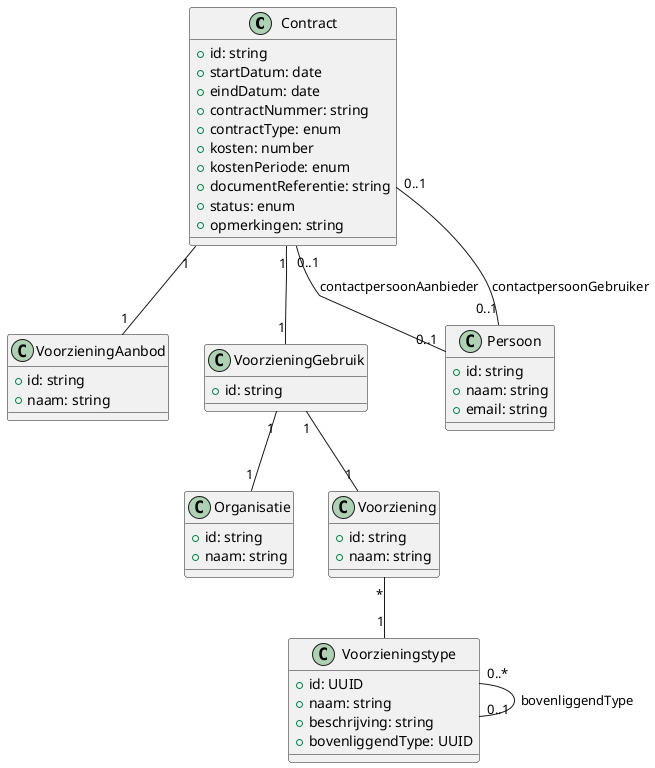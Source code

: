 @startuml Softwarecatalogus

' Klassen definities
class Contract {
  +id: string
  +startDatum: date
  +eindDatum: date
  +contractNummer: string
  +contractType: enum
  +kosten: number
  +kostenPeriode: enum
  +documentReferentie: string
  +status: enum
  +opmerkingen: string
}

class VoorzieningAanbod {
  +id: string
  +naam: string
}

class VoorzieningGebruik {
  +id: string
}

class Organisatie {
  +id: string
  +naam: string
}

class Voorziening {
  +id: string
  +naam: string
}

class Persoon {
  +id: string
  +naam: string
  +email: string
}

class Voorzieningstype {
  +id: UUID
  +naam: string
  +beschrijving: string
  +bovenliggendType: UUID
}

' Relaties
Contract "1" -- "1" VoorzieningAanbod
Contract "1" -- "1" VoorzieningGebruik
Contract "0..1" -- "0..1" Persoon : contactpersoonAanbieder
Contract "0..1" -- "0..1" Persoon : contactpersoonGebruiker
VoorzieningGebruik "1" -- "1" Organisatie
VoorzieningGebruik "1" -- "1" Voorziening
Voorziening "*" -- "1" Voorzieningstype
Voorzieningstype "0..*" -- "0..1" Voorzieningstype : bovenliggendType

@enduml 